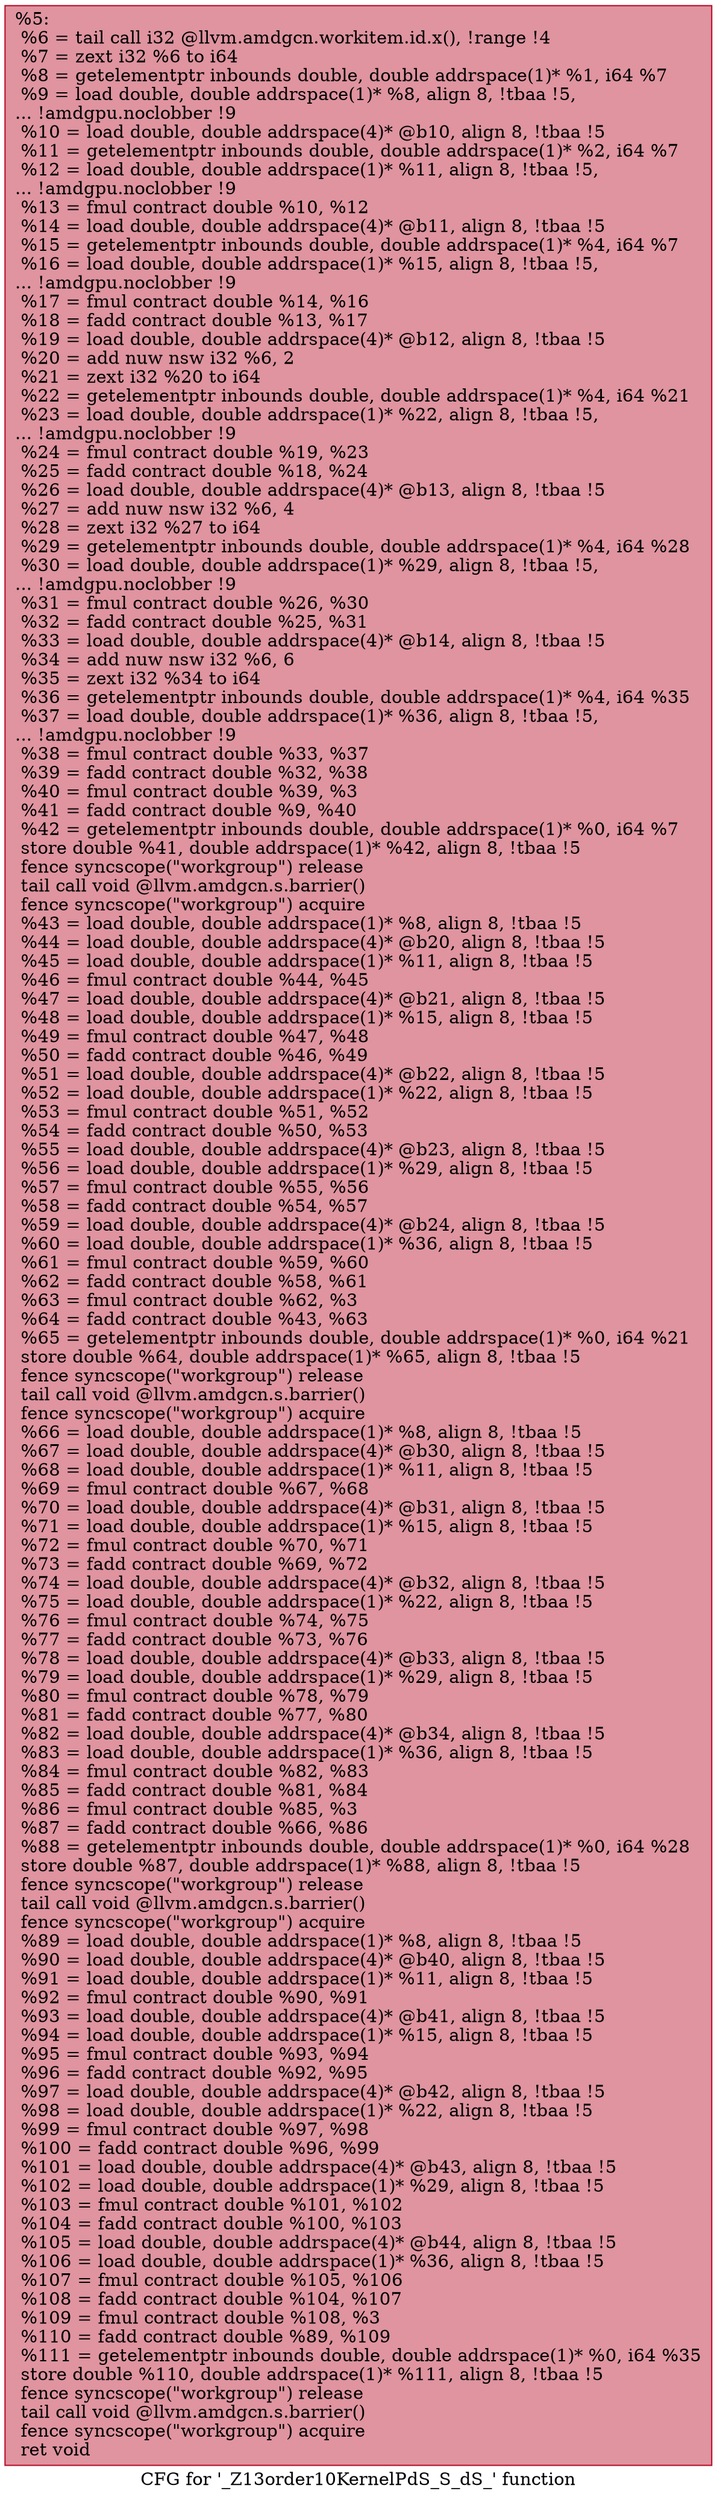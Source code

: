 digraph "CFG for '_Z13order10KernelPdS_S_dS_' function" {
	label="CFG for '_Z13order10KernelPdS_S_dS_' function";

	Node0x507e180 [shape=record,color="#b70d28ff", style=filled, fillcolor="#b70d2870",label="{%5:\l  %6 = tail call i32 @llvm.amdgcn.workitem.id.x(), !range !4\l  %7 = zext i32 %6 to i64\l  %8 = getelementptr inbounds double, double addrspace(1)* %1, i64 %7\l  %9 = load double, double addrspace(1)* %8, align 8, !tbaa !5,\l... !amdgpu.noclobber !9\l  %10 = load double, double addrspace(4)* @b10, align 8, !tbaa !5\l  %11 = getelementptr inbounds double, double addrspace(1)* %2, i64 %7\l  %12 = load double, double addrspace(1)* %11, align 8, !tbaa !5,\l... !amdgpu.noclobber !9\l  %13 = fmul contract double %10, %12\l  %14 = load double, double addrspace(4)* @b11, align 8, !tbaa !5\l  %15 = getelementptr inbounds double, double addrspace(1)* %4, i64 %7\l  %16 = load double, double addrspace(1)* %15, align 8, !tbaa !5,\l... !amdgpu.noclobber !9\l  %17 = fmul contract double %14, %16\l  %18 = fadd contract double %13, %17\l  %19 = load double, double addrspace(4)* @b12, align 8, !tbaa !5\l  %20 = add nuw nsw i32 %6, 2\l  %21 = zext i32 %20 to i64\l  %22 = getelementptr inbounds double, double addrspace(1)* %4, i64 %21\l  %23 = load double, double addrspace(1)* %22, align 8, !tbaa !5,\l... !amdgpu.noclobber !9\l  %24 = fmul contract double %19, %23\l  %25 = fadd contract double %18, %24\l  %26 = load double, double addrspace(4)* @b13, align 8, !tbaa !5\l  %27 = add nuw nsw i32 %6, 4\l  %28 = zext i32 %27 to i64\l  %29 = getelementptr inbounds double, double addrspace(1)* %4, i64 %28\l  %30 = load double, double addrspace(1)* %29, align 8, !tbaa !5,\l... !amdgpu.noclobber !9\l  %31 = fmul contract double %26, %30\l  %32 = fadd contract double %25, %31\l  %33 = load double, double addrspace(4)* @b14, align 8, !tbaa !5\l  %34 = add nuw nsw i32 %6, 6\l  %35 = zext i32 %34 to i64\l  %36 = getelementptr inbounds double, double addrspace(1)* %4, i64 %35\l  %37 = load double, double addrspace(1)* %36, align 8, !tbaa !5,\l... !amdgpu.noclobber !9\l  %38 = fmul contract double %33, %37\l  %39 = fadd contract double %32, %38\l  %40 = fmul contract double %39, %3\l  %41 = fadd contract double %9, %40\l  %42 = getelementptr inbounds double, double addrspace(1)* %0, i64 %7\l  store double %41, double addrspace(1)* %42, align 8, !tbaa !5\l  fence syncscope(\"workgroup\") release\l  tail call void @llvm.amdgcn.s.barrier()\l  fence syncscope(\"workgroup\") acquire\l  %43 = load double, double addrspace(1)* %8, align 8, !tbaa !5\l  %44 = load double, double addrspace(4)* @b20, align 8, !tbaa !5\l  %45 = load double, double addrspace(1)* %11, align 8, !tbaa !5\l  %46 = fmul contract double %44, %45\l  %47 = load double, double addrspace(4)* @b21, align 8, !tbaa !5\l  %48 = load double, double addrspace(1)* %15, align 8, !tbaa !5\l  %49 = fmul contract double %47, %48\l  %50 = fadd contract double %46, %49\l  %51 = load double, double addrspace(4)* @b22, align 8, !tbaa !5\l  %52 = load double, double addrspace(1)* %22, align 8, !tbaa !5\l  %53 = fmul contract double %51, %52\l  %54 = fadd contract double %50, %53\l  %55 = load double, double addrspace(4)* @b23, align 8, !tbaa !5\l  %56 = load double, double addrspace(1)* %29, align 8, !tbaa !5\l  %57 = fmul contract double %55, %56\l  %58 = fadd contract double %54, %57\l  %59 = load double, double addrspace(4)* @b24, align 8, !tbaa !5\l  %60 = load double, double addrspace(1)* %36, align 8, !tbaa !5\l  %61 = fmul contract double %59, %60\l  %62 = fadd contract double %58, %61\l  %63 = fmul contract double %62, %3\l  %64 = fadd contract double %43, %63\l  %65 = getelementptr inbounds double, double addrspace(1)* %0, i64 %21\l  store double %64, double addrspace(1)* %65, align 8, !tbaa !5\l  fence syncscope(\"workgroup\") release\l  tail call void @llvm.amdgcn.s.barrier()\l  fence syncscope(\"workgroup\") acquire\l  %66 = load double, double addrspace(1)* %8, align 8, !tbaa !5\l  %67 = load double, double addrspace(4)* @b30, align 8, !tbaa !5\l  %68 = load double, double addrspace(1)* %11, align 8, !tbaa !5\l  %69 = fmul contract double %67, %68\l  %70 = load double, double addrspace(4)* @b31, align 8, !tbaa !5\l  %71 = load double, double addrspace(1)* %15, align 8, !tbaa !5\l  %72 = fmul contract double %70, %71\l  %73 = fadd contract double %69, %72\l  %74 = load double, double addrspace(4)* @b32, align 8, !tbaa !5\l  %75 = load double, double addrspace(1)* %22, align 8, !tbaa !5\l  %76 = fmul contract double %74, %75\l  %77 = fadd contract double %73, %76\l  %78 = load double, double addrspace(4)* @b33, align 8, !tbaa !5\l  %79 = load double, double addrspace(1)* %29, align 8, !tbaa !5\l  %80 = fmul contract double %78, %79\l  %81 = fadd contract double %77, %80\l  %82 = load double, double addrspace(4)* @b34, align 8, !tbaa !5\l  %83 = load double, double addrspace(1)* %36, align 8, !tbaa !5\l  %84 = fmul contract double %82, %83\l  %85 = fadd contract double %81, %84\l  %86 = fmul contract double %85, %3\l  %87 = fadd contract double %66, %86\l  %88 = getelementptr inbounds double, double addrspace(1)* %0, i64 %28\l  store double %87, double addrspace(1)* %88, align 8, !tbaa !5\l  fence syncscope(\"workgroup\") release\l  tail call void @llvm.amdgcn.s.barrier()\l  fence syncscope(\"workgroup\") acquire\l  %89 = load double, double addrspace(1)* %8, align 8, !tbaa !5\l  %90 = load double, double addrspace(4)* @b40, align 8, !tbaa !5\l  %91 = load double, double addrspace(1)* %11, align 8, !tbaa !5\l  %92 = fmul contract double %90, %91\l  %93 = load double, double addrspace(4)* @b41, align 8, !tbaa !5\l  %94 = load double, double addrspace(1)* %15, align 8, !tbaa !5\l  %95 = fmul contract double %93, %94\l  %96 = fadd contract double %92, %95\l  %97 = load double, double addrspace(4)* @b42, align 8, !tbaa !5\l  %98 = load double, double addrspace(1)* %22, align 8, !tbaa !5\l  %99 = fmul contract double %97, %98\l  %100 = fadd contract double %96, %99\l  %101 = load double, double addrspace(4)* @b43, align 8, !tbaa !5\l  %102 = load double, double addrspace(1)* %29, align 8, !tbaa !5\l  %103 = fmul contract double %101, %102\l  %104 = fadd contract double %100, %103\l  %105 = load double, double addrspace(4)* @b44, align 8, !tbaa !5\l  %106 = load double, double addrspace(1)* %36, align 8, !tbaa !5\l  %107 = fmul contract double %105, %106\l  %108 = fadd contract double %104, %107\l  %109 = fmul contract double %108, %3\l  %110 = fadd contract double %89, %109\l  %111 = getelementptr inbounds double, double addrspace(1)* %0, i64 %35\l  store double %110, double addrspace(1)* %111, align 8, !tbaa !5\l  fence syncscope(\"workgroup\") release\l  tail call void @llvm.amdgcn.s.barrier()\l  fence syncscope(\"workgroup\") acquire\l  ret void\l}"];
}
